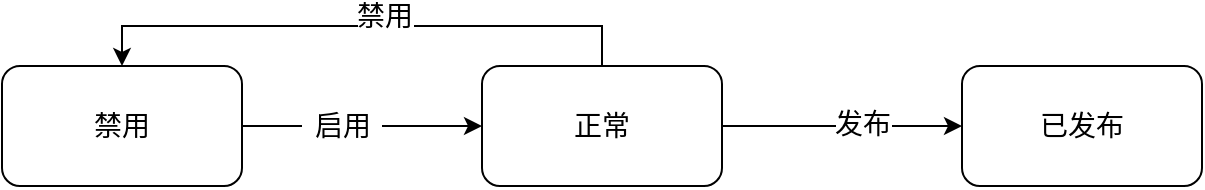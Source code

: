 <mxfile version="17.4.5" type="github">
  <diagram id="9qD54te7m0o0qyoh3f8o" name="Page-1">
    <mxGraphModel dx="757" dy="444" grid="1" gridSize="10" guides="1" tooltips="1" connect="1" arrows="1" fold="1" page="1" pageScale="1" pageWidth="827" pageHeight="1169" math="0" shadow="0">
      <root>
        <mxCell id="0" />
        <mxCell id="1" parent="0" />
        <mxCell id="6MyPNZ4l9kwuH-DkE7VE-3" style="edgeStyle=orthogonalEdgeStyle;rounded=0;orthogonalLoop=1;jettySize=auto;html=1;exitX=1;exitY=0.5;exitDx=0;exitDy=0;startArrow=none;fontSize=14;" edge="1" parent="1" source="6MyPNZ4l9kwuH-DkE7VE-4" target="6MyPNZ4l9kwuH-DkE7VE-2">
          <mxGeometry relative="1" as="geometry" />
        </mxCell>
        <mxCell id="6MyPNZ4l9kwuH-DkE7VE-1" value="禁用" style="rounded=1;whiteSpace=wrap;html=1;fontSize=14;" vertex="1" parent="1">
          <mxGeometry x="160" y="160" width="120" height="60" as="geometry" />
        </mxCell>
        <mxCell id="6MyPNZ4l9kwuH-DkE7VE-7" style="edgeStyle=orthogonalEdgeStyle;rounded=0;orthogonalLoop=1;jettySize=auto;html=1;exitX=1;exitY=0.5;exitDx=0;exitDy=0;entryX=0;entryY=0.5;entryDx=0;entryDy=0;fontSize=14;" edge="1" parent="1" source="6MyPNZ4l9kwuH-DkE7VE-2" target="6MyPNZ4l9kwuH-DkE7VE-5">
          <mxGeometry relative="1" as="geometry" />
        </mxCell>
        <mxCell id="6MyPNZ4l9kwuH-DkE7VE-8" value="发布" style="edgeLabel;html=1;align=center;verticalAlign=middle;resizable=0;points=[];fontSize=14;" vertex="1" connectable="0" parent="6MyPNZ4l9kwuH-DkE7VE-7">
          <mxGeometry x="0.167" y="1" relative="1" as="geometry">
            <mxPoint as="offset" />
          </mxGeometry>
        </mxCell>
        <mxCell id="6MyPNZ4l9kwuH-DkE7VE-10" style="edgeStyle=orthogonalEdgeStyle;rounded=0;orthogonalLoop=1;jettySize=auto;html=1;exitX=0.5;exitY=0;exitDx=0;exitDy=0;entryX=0.5;entryY=0;entryDx=0;entryDy=0;fontSize=14;" edge="1" parent="1" source="6MyPNZ4l9kwuH-DkE7VE-2" target="6MyPNZ4l9kwuH-DkE7VE-1">
          <mxGeometry relative="1" as="geometry" />
        </mxCell>
        <mxCell id="6MyPNZ4l9kwuH-DkE7VE-11" value="禁用" style="edgeLabel;html=1;align=center;verticalAlign=middle;resizable=0;points=[];fontSize=14;" vertex="1" connectable="0" parent="6MyPNZ4l9kwuH-DkE7VE-10">
          <mxGeometry x="-0.075" y="-5" relative="1" as="geometry">
            <mxPoint as="offset" />
          </mxGeometry>
        </mxCell>
        <mxCell id="6MyPNZ4l9kwuH-DkE7VE-2" value="正常" style="rounded=1;whiteSpace=wrap;html=1;fontSize=14;" vertex="1" parent="1">
          <mxGeometry x="400" y="160" width="120" height="60" as="geometry" />
        </mxCell>
        <mxCell id="6MyPNZ4l9kwuH-DkE7VE-5" value="已发布" style="rounded=1;whiteSpace=wrap;html=1;fontSize=14;" vertex="1" parent="1">
          <mxGeometry x="640" y="160" width="120" height="60" as="geometry" />
        </mxCell>
        <mxCell id="6MyPNZ4l9kwuH-DkE7VE-4" value="启用" style="text;html=1;align=center;verticalAlign=middle;resizable=0;points=[];autosize=1;strokeColor=none;fillColor=none;fontSize=14;" vertex="1" parent="1">
          <mxGeometry x="310" y="180" width="40" height="20" as="geometry" />
        </mxCell>
        <mxCell id="6MyPNZ4l9kwuH-DkE7VE-9" value="" style="edgeStyle=orthogonalEdgeStyle;rounded=0;orthogonalLoop=1;jettySize=auto;html=1;exitX=1;exitY=0.5;exitDx=0;exitDy=0;endArrow=none;fontSize=14;" edge="1" parent="1" source="6MyPNZ4l9kwuH-DkE7VE-1" target="6MyPNZ4l9kwuH-DkE7VE-4">
          <mxGeometry relative="1" as="geometry">
            <mxPoint x="280" y="190" as="sourcePoint" />
            <mxPoint x="400" y="190" as="targetPoint" />
          </mxGeometry>
        </mxCell>
      </root>
    </mxGraphModel>
  </diagram>
</mxfile>
